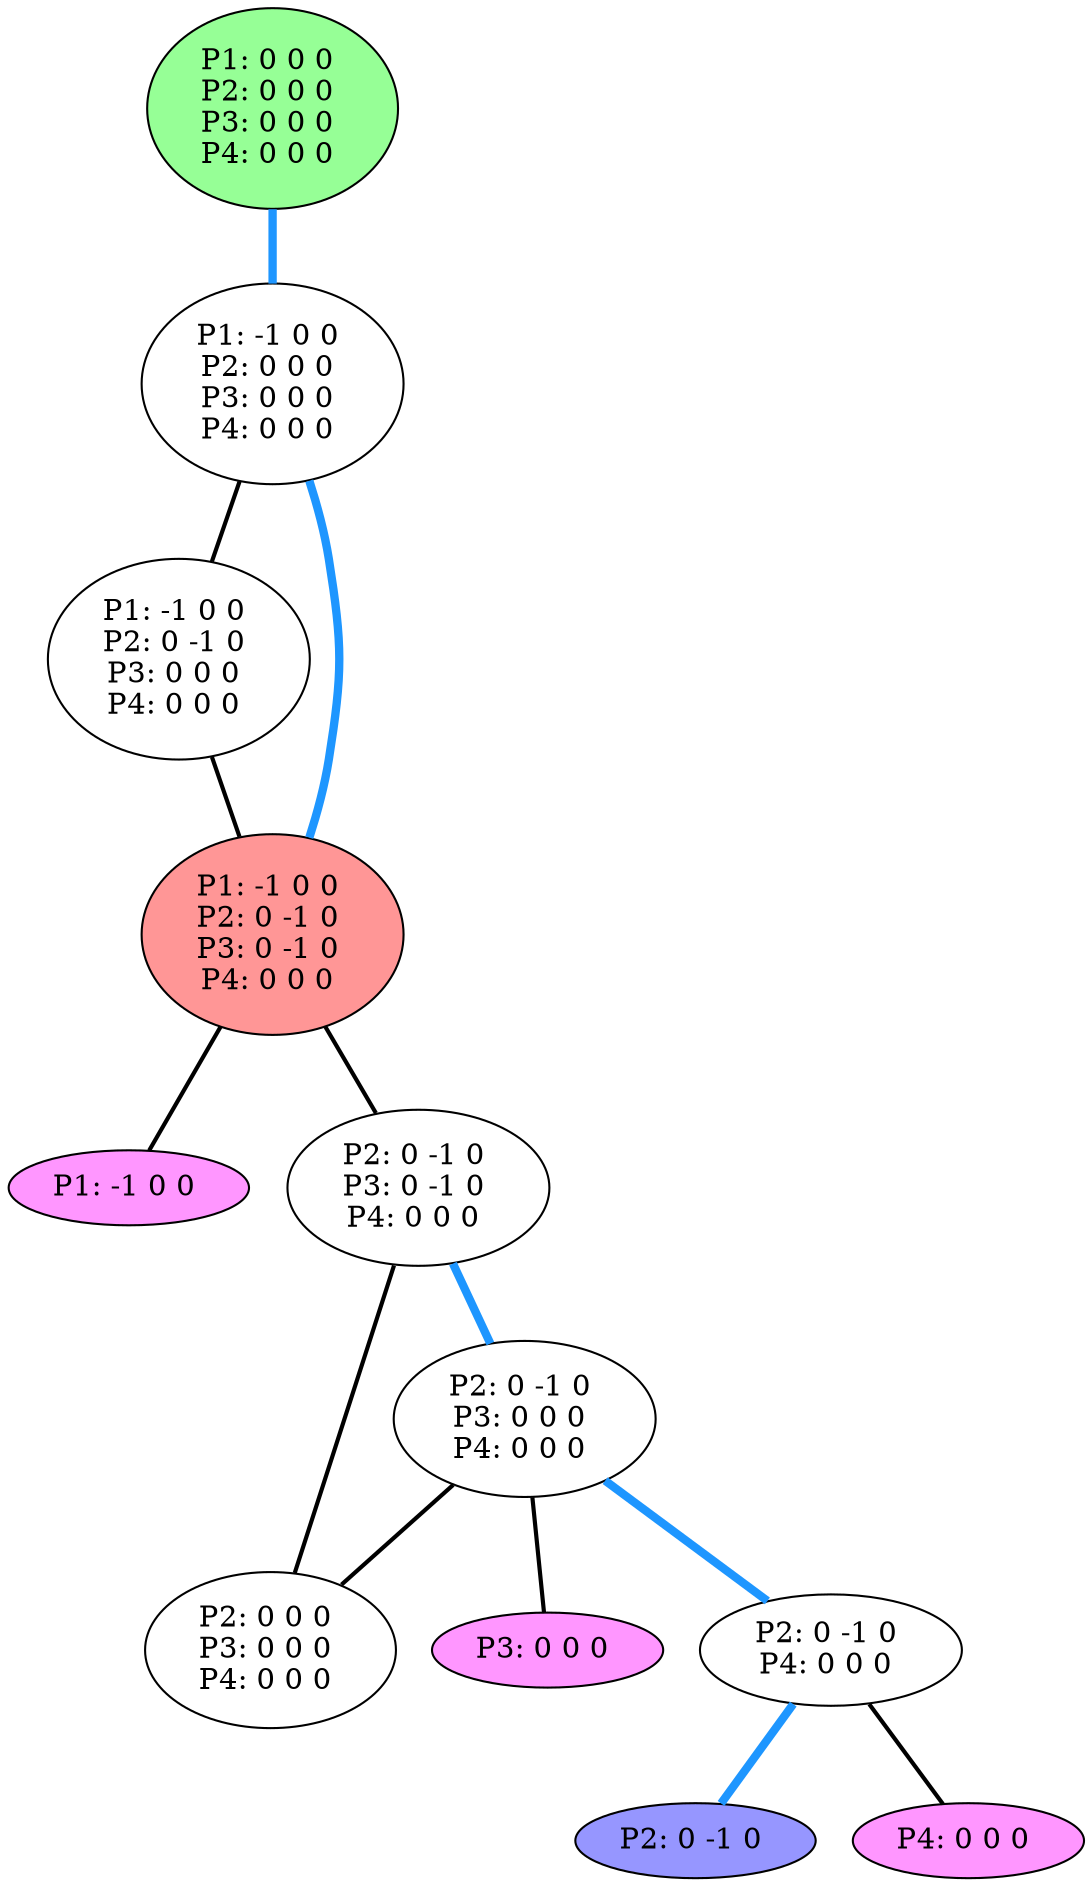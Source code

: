 graph G {
color = "black"
0 [label = "P1: 0 0 0 
P2: 0 0 0 
P3: 0 0 0 
P4: 0 0 0 
",  style="filled", fillcolor = "#96FF96"];
1 [label = "P1: -1 0 0 
P2: 0 0 0 
P3: 0 0 0 
P4: 0 0 0 
"];
2 [label = "P1: -1 0 0 
P2: 0 -1 0 
P3: 0 0 0 
P4: 0 0 0 
"];
3 [label = "P1: -1 0 0 
P2: 0 -1 0 
P3: 0 -1 0 
P4: 0 0 0 
",  style="filled", fillcolor = "#FF9696"];
4 [label = "P1: -1 0 0 
",  style="filled", fillcolor = "#FF96FF"];
5 [label = "P2: 0 -1 0 
P3: 0 -1 0 
P4: 0 0 0 
"];
6 [label = "P2: 0 -1 0 
P3: 0 0 0 
P4: 0 0 0 
"];
7 [label = "P2: 0 0 0 
P3: 0 0 0 
P4: 0 0 0 
"];
8 [label = "P3: 0 0 0 
",  style="filled", fillcolor = "#FF96FF"];
9 [label = "P2: 0 -1 0 
P4: 0 0 0 
"];
10 [label = "P2: 0 -1 0 
", style="filled", fillcolor = "#9696FF"];
11 [label = "P4: 0 0 0 
",  style="filled", fillcolor = "#FF96FF"];
edge [style=bold];
0 -- 1 [color="#1E96FF", penwidth=4.0];

1 -- 2 [color=black];
1 -- 3 [color="#1E96FF", penwidth=4.0];

2 -- 3 [color=black];

3 -- 5 [color=black];
3 -- 4 [color=black];

5 -- 6 [color="#1E96FF", penwidth=4.0];
5 -- 7 [color=black];

6 -- 7 [color=black];
6 -- 9 [color="#1E96FF", penwidth=4.0];
6 -- 8 [color=black];


9 -- 11 [color=black];
9 -- 10 [color="#1E96FF", penwidth=4.0];

}
